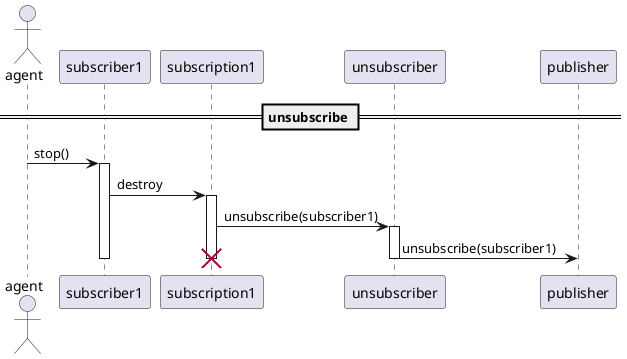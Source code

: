 @startuml
actor agent
participant subscriber1
participant subscription1
participant unsubscriber
participant publisher

== unsubscribe ==
agent -> subscriber1 : stop()
activate subscriber1
subscriber1 -> subscription1  : destroy
activate subscription1
subscription1 ->unsubscriber  : unsubscribe(subscriber1)
activate unsubscriber
unsubscriber -> publisher : unsubscribe(subscriber1)
deactivate unsubscriber
deactivate subscription1
destroy subscription1
deactivate subscriber1
@enduml
